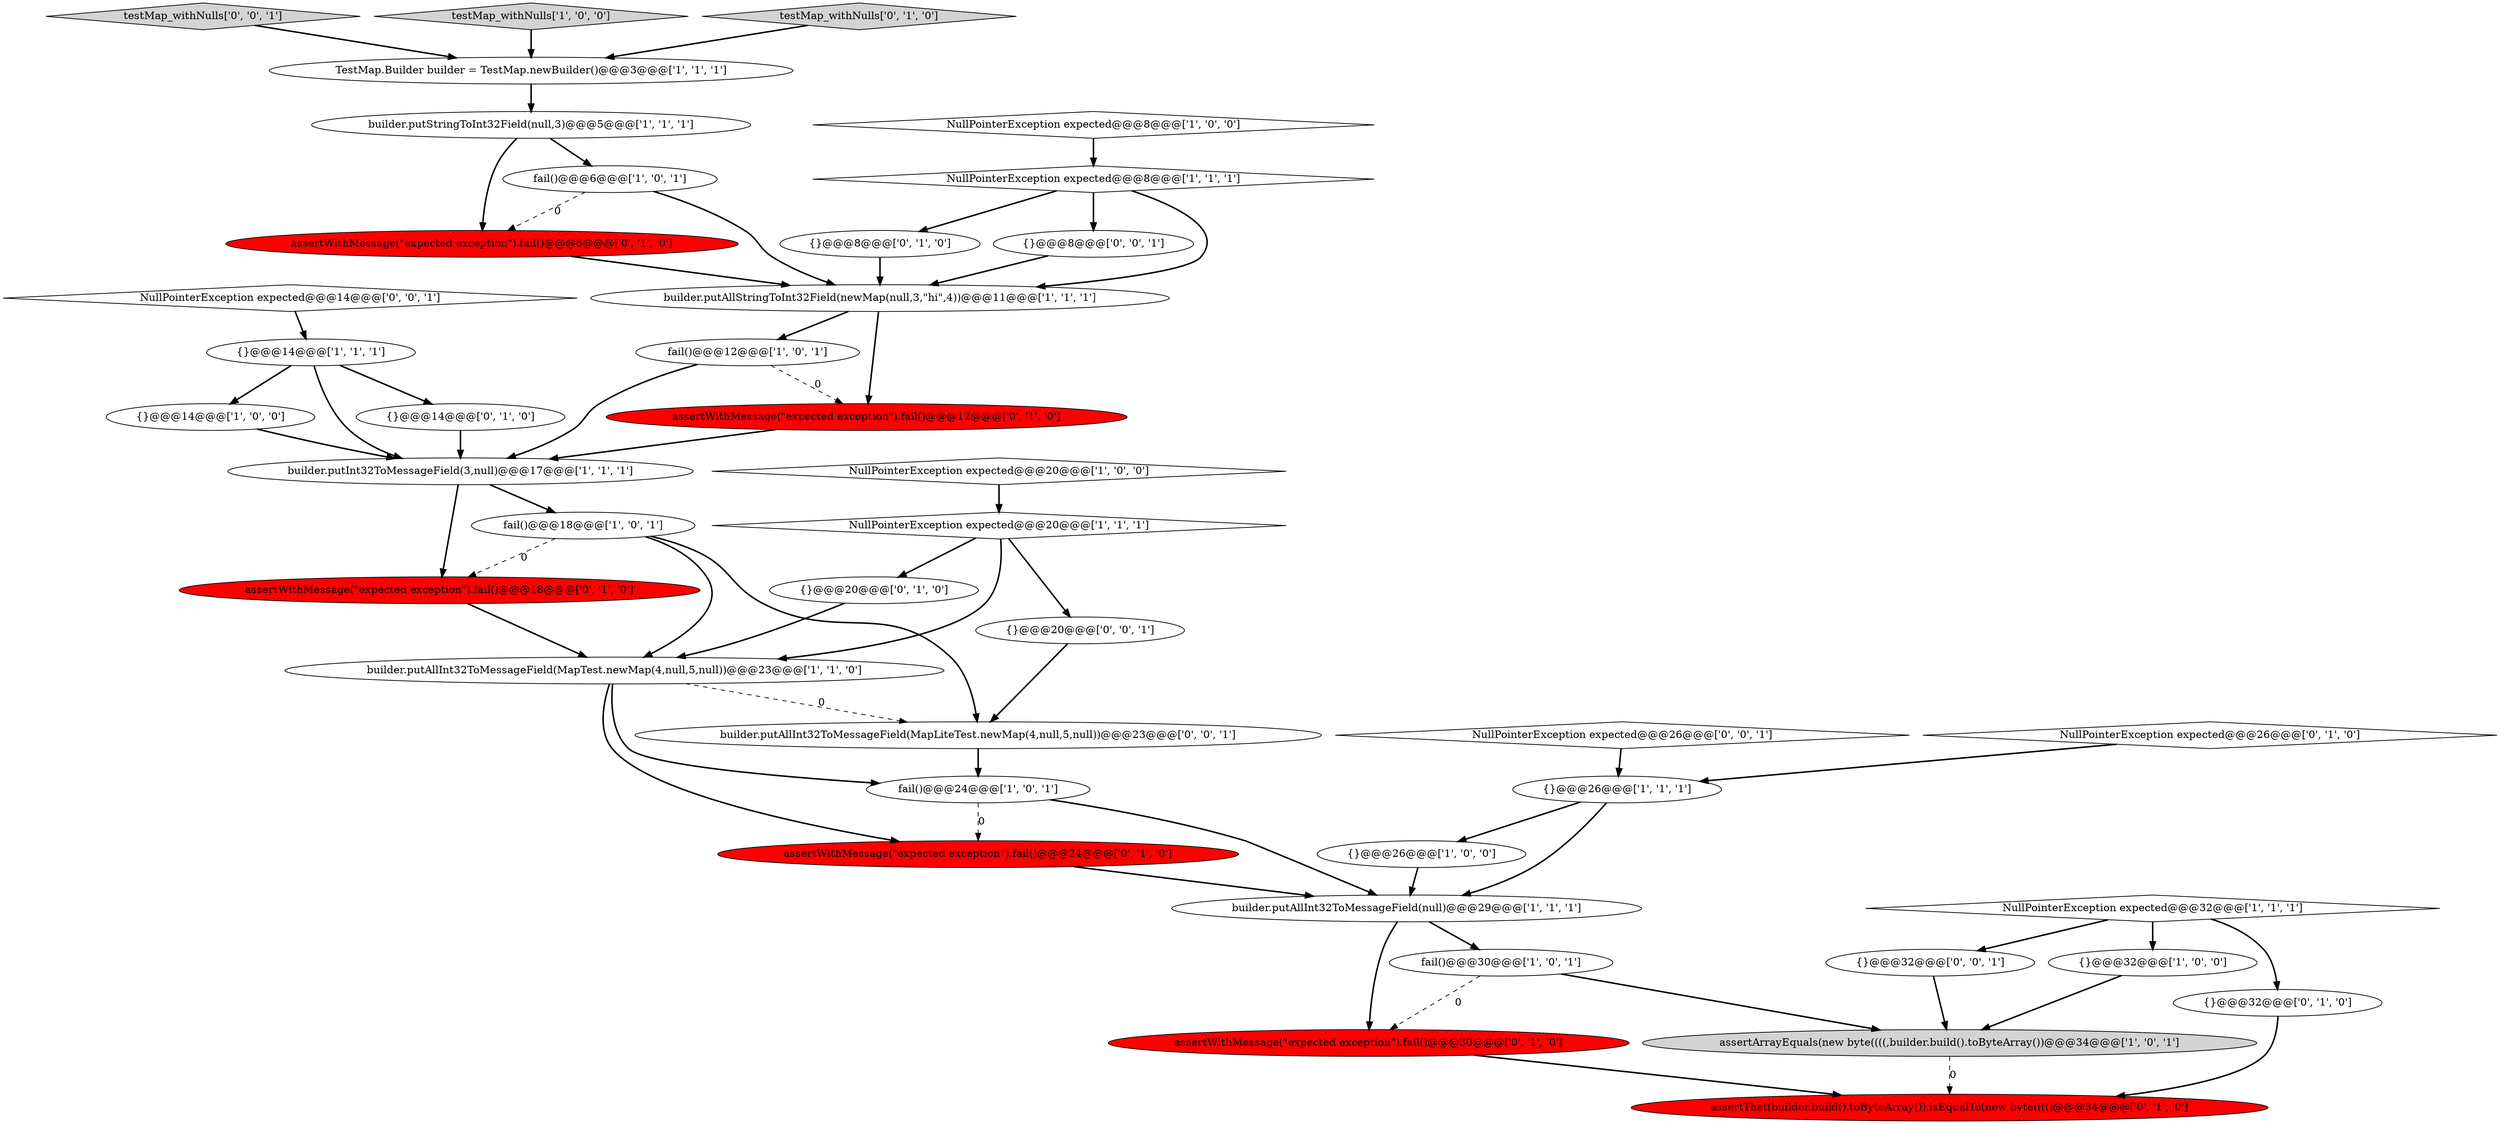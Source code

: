 digraph {
26 [style = filled, label = "assertThat(builder.build().toByteArray()).isEqualTo(new byte(((()@@@34@@@['0', '1', '0']", fillcolor = red, shape = ellipse image = "AAA1AAABBB2BBB"];
0 [style = filled, label = "NullPointerException expected@@@20@@@['1', '0', '0']", fillcolor = white, shape = diamond image = "AAA0AAABBB1BBB"];
19 [style = filled, label = "TestMap.Builder builder = TestMap.newBuilder()@@@3@@@['1', '1', '1']", fillcolor = white, shape = ellipse image = "AAA0AAABBB1BBB"];
5 [style = filled, label = "{}@@@14@@@['1', '0', '0']", fillcolor = white, shape = ellipse image = "AAA0AAABBB1BBB"];
21 [style = filled, label = "NullPointerException expected@@@32@@@['1', '1', '1']", fillcolor = white, shape = diamond image = "AAA0AAABBB1BBB"];
7 [style = filled, label = "fail()@@@6@@@['1', '0', '1']", fillcolor = white, shape = ellipse image = "AAA0AAABBB1BBB"];
22 [style = filled, label = "builder.putAllInt32ToMessageField(null)@@@29@@@['1', '1', '1']", fillcolor = white, shape = ellipse image = "AAA0AAABBB1BBB"];
38 [style = filled, label = "builder.putAllInt32ToMessageField(MapLiteTest.newMap(4,null,5,null))@@@23@@@['0', '0', '1']", fillcolor = white, shape = ellipse image = "AAA0AAABBB3BBB"];
25 [style = filled, label = "{}@@@8@@@['0', '1', '0']", fillcolor = white, shape = ellipse image = "AAA0AAABBB2BBB"];
37 [style = filled, label = "{}@@@32@@@['0', '0', '1']", fillcolor = white, shape = ellipse image = "AAA0AAABBB3BBB"];
4 [style = filled, label = "builder.putStringToInt32Field(null,3)@@@5@@@['1', '1', '1']", fillcolor = white, shape = ellipse image = "AAA0AAABBB1BBB"];
12 [style = filled, label = "{}@@@14@@@['1', '1', '1']", fillcolor = white, shape = ellipse image = "AAA0AAABBB1BBB"];
2 [style = filled, label = "fail()@@@24@@@['1', '0', '1']", fillcolor = white, shape = ellipse image = "AAA0AAABBB1BBB"];
1 [style = filled, label = "{}@@@32@@@['1', '0', '0']", fillcolor = white, shape = ellipse image = "AAA0AAABBB1BBB"];
32 [style = filled, label = "assertWithMessage(\"expected exception\").fail()@@@6@@@['0', '1', '0']", fillcolor = red, shape = ellipse image = "AAA1AAABBB2BBB"];
35 [style = filled, label = "{}@@@8@@@['0', '0', '1']", fillcolor = white, shape = ellipse image = "AAA0AAABBB3BBB"];
15 [style = filled, label = "NullPointerException expected@@@8@@@['1', '1', '1']", fillcolor = white, shape = diamond image = "AAA0AAABBB1BBB"];
41 [style = filled, label = "testMap_withNulls['0', '0', '1']", fillcolor = lightgray, shape = diamond image = "AAA0AAABBB3BBB"];
33 [style = filled, label = "assertWithMessage(\"expected exception\").fail()@@@30@@@['0', '1', '0']", fillcolor = red, shape = ellipse image = "AAA1AAABBB2BBB"];
20 [style = filled, label = "fail()@@@18@@@['1', '0', '1']", fillcolor = white, shape = ellipse image = "AAA0AAABBB1BBB"];
30 [style = filled, label = "assertWithMessage(\"expected exception\").fail()@@@24@@@['0', '1', '0']", fillcolor = red, shape = ellipse image = "AAA1AAABBB2BBB"];
6 [style = filled, label = "{}@@@26@@@['1', '0', '0']", fillcolor = white, shape = ellipse image = "AAA0AAABBB1BBB"];
10 [style = filled, label = "assertArrayEquals(new byte((((,builder.build().toByteArray())@@@34@@@['1', '0', '1']", fillcolor = lightgray, shape = ellipse image = "AAA0AAABBB1BBB"];
14 [style = filled, label = "{}@@@26@@@['1', '1', '1']", fillcolor = white, shape = ellipse image = "AAA0AAABBB1BBB"];
23 [style = filled, label = "{}@@@14@@@['0', '1', '0']", fillcolor = white, shape = ellipse image = "AAA0AAABBB2BBB"];
29 [style = filled, label = "{}@@@20@@@['0', '1', '0']", fillcolor = white, shape = ellipse image = "AAA0AAABBB2BBB"];
8 [style = filled, label = "NullPointerException expected@@@8@@@['1', '0', '0']", fillcolor = white, shape = diamond image = "AAA0AAABBB1BBB"];
13 [style = filled, label = "builder.putAllInt32ToMessageField(MapTest.newMap(4,null,5,null))@@@23@@@['1', '1', '0']", fillcolor = white, shape = ellipse image = "AAA0AAABBB1BBB"];
40 [style = filled, label = "NullPointerException expected@@@14@@@['0', '0', '1']", fillcolor = white, shape = diamond image = "AAA0AAABBB3BBB"];
16 [style = filled, label = "builder.putAllStringToInt32Field(newMap(null,3,\"hi\",4))@@@11@@@['1', '1', '1']", fillcolor = white, shape = ellipse image = "AAA0AAABBB1BBB"];
3 [style = filled, label = "testMap_withNulls['1', '0', '0']", fillcolor = lightgray, shape = diamond image = "AAA0AAABBB1BBB"];
17 [style = filled, label = "builder.putInt32ToMessageField(3,null)@@@17@@@['1', '1', '1']", fillcolor = white, shape = ellipse image = "AAA0AAABBB1BBB"];
36 [style = filled, label = "{}@@@20@@@['0', '0', '1']", fillcolor = white, shape = ellipse image = "AAA0AAABBB3BBB"];
31 [style = filled, label = "testMap_withNulls['0', '1', '0']", fillcolor = lightgray, shape = diamond image = "AAA0AAABBB2BBB"];
11 [style = filled, label = "fail()@@@12@@@['1', '0', '1']", fillcolor = white, shape = ellipse image = "AAA0AAABBB1BBB"];
18 [style = filled, label = "fail()@@@30@@@['1', '0', '1']", fillcolor = white, shape = ellipse image = "AAA0AAABBB1BBB"];
28 [style = filled, label = "assertWithMessage(\"expected exception\").fail()@@@18@@@['0', '1', '0']", fillcolor = red, shape = ellipse image = "AAA1AAABBB2BBB"];
34 [style = filled, label = "assertWithMessage(\"expected exception\").fail()@@@12@@@['0', '1', '0']", fillcolor = red, shape = ellipse image = "AAA1AAABBB2BBB"];
39 [style = filled, label = "NullPointerException expected@@@26@@@['0', '0', '1']", fillcolor = white, shape = diamond image = "AAA0AAABBB3BBB"];
9 [style = filled, label = "NullPointerException expected@@@20@@@['1', '1', '1']", fillcolor = white, shape = diamond image = "AAA0AAABBB1BBB"];
27 [style = filled, label = "NullPointerException expected@@@26@@@['0', '1', '0']", fillcolor = white, shape = diamond image = "AAA0AAABBB2BBB"];
24 [style = filled, label = "{}@@@32@@@['0', '1', '0']", fillcolor = white, shape = ellipse image = "AAA0AAABBB2BBB"];
0->9 [style = bold, label=""];
22->33 [style = bold, label=""];
30->22 [style = bold, label=""];
20->13 [style = bold, label=""];
16->11 [style = bold, label=""];
8->15 [style = bold, label=""];
12->5 [style = bold, label=""];
35->16 [style = bold, label=""];
27->14 [style = bold, label=""];
41->19 [style = bold, label=""];
6->22 [style = bold, label=""];
37->10 [style = bold, label=""];
15->25 [style = bold, label=""];
11->34 [style = dashed, label="0"];
12->17 [style = bold, label=""];
20->28 [style = dashed, label="0"];
14->22 [style = bold, label=""];
16->34 [style = bold, label=""];
39->14 [style = bold, label=""];
28->13 [style = bold, label=""];
21->24 [style = bold, label=""];
13->30 [style = bold, label=""];
13->38 [style = dashed, label="0"];
20->38 [style = bold, label=""];
32->16 [style = bold, label=""];
15->16 [style = bold, label=""];
5->17 [style = bold, label=""];
25->16 [style = bold, label=""];
2->30 [style = dashed, label="0"];
4->7 [style = bold, label=""];
15->35 [style = bold, label=""];
33->26 [style = bold, label=""];
38->2 [style = bold, label=""];
24->26 [style = bold, label=""];
40->12 [style = bold, label=""];
17->28 [style = bold, label=""];
22->18 [style = bold, label=""];
21->37 [style = bold, label=""];
10->26 [style = dashed, label="0"];
18->10 [style = bold, label=""];
3->19 [style = bold, label=""];
34->17 [style = bold, label=""];
21->1 [style = bold, label=""];
7->16 [style = bold, label=""];
13->2 [style = bold, label=""];
7->32 [style = dashed, label="0"];
11->17 [style = bold, label=""];
23->17 [style = bold, label=""];
17->20 [style = bold, label=""];
12->23 [style = bold, label=""];
19->4 [style = bold, label=""];
36->38 [style = bold, label=""];
2->22 [style = bold, label=""];
1->10 [style = bold, label=""];
9->29 [style = bold, label=""];
14->6 [style = bold, label=""];
31->19 [style = bold, label=""];
4->32 [style = bold, label=""];
18->33 [style = dashed, label="0"];
9->13 [style = bold, label=""];
9->36 [style = bold, label=""];
29->13 [style = bold, label=""];
}
